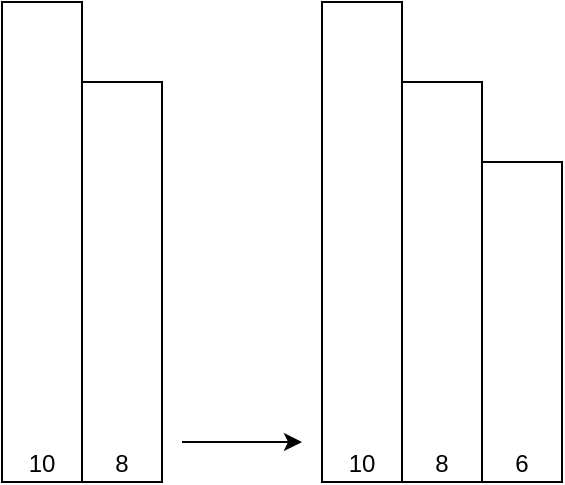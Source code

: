 <mxfile version="22.1.11" type="device">
  <diagram name="페이지-1" id="j15THbkSNArLl6au_WYi">
    <mxGraphModel dx="1050" dy="-525" grid="1" gridSize="10" guides="1" tooltips="1" connect="1" arrows="1" fold="1" page="1" pageScale="1" pageWidth="827" pageHeight="1169" math="0" shadow="0">
      <root>
        <mxCell id="0" />
        <mxCell id="1" parent="0" />
        <mxCell id="b49IRltXHcFOzs0AzJ2W-34" value="10" style="rounded=0;whiteSpace=wrap;html=1;verticalAlign=bottom;" parent="1" vertex="1">
          <mxGeometry x="120" y="1200" width="40" height="240" as="geometry" />
        </mxCell>
        <mxCell id="b49IRltXHcFOzs0AzJ2W-35" value="8" style="rounded=0;whiteSpace=wrap;html=1;verticalAlign=bottom;" parent="1" vertex="1">
          <mxGeometry x="160" y="1240" width="40" height="200" as="geometry" />
        </mxCell>
        <mxCell id="i1YAFB7A06WpJg_481YL-1" value="10" style="rounded=0;whiteSpace=wrap;html=1;verticalAlign=bottom;" vertex="1" parent="1">
          <mxGeometry x="280" y="1200" width="40" height="240" as="geometry" />
        </mxCell>
        <mxCell id="i1YAFB7A06WpJg_481YL-2" value="8" style="rounded=0;whiteSpace=wrap;html=1;verticalAlign=bottom;" vertex="1" parent="1">
          <mxGeometry x="320" y="1240" width="40" height="200" as="geometry" />
        </mxCell>
        <mxCell id="i1YAFB7A06WpJg_481YL-3" value="6" style="rounded=0;whiteSpace=wrap;html=1;verticalAlign=bottom;" vertex="1" parent="1">
          <mxGeometry x="360" y="1280" width="40" height="160" as="geometry" />
        </mxCell>
        <mxCell id="i1YAFB7A06WpJg_481YL-4" value="" style="endArrow=classic;html=1;rounded=0;" edge="1" parent="1">
          <mxGeometry width="50" height="50" relative="1" as="geometry">
            <mxPoint x="210" y="1420" as="sourcePoint" />
            <mxPoint x="270" y="1420" as="targetPoint" />
          </mxGeometry>
        </mxCell>
      </root>
    </mxGraphModel>
  </diagram>
</mxfile>
